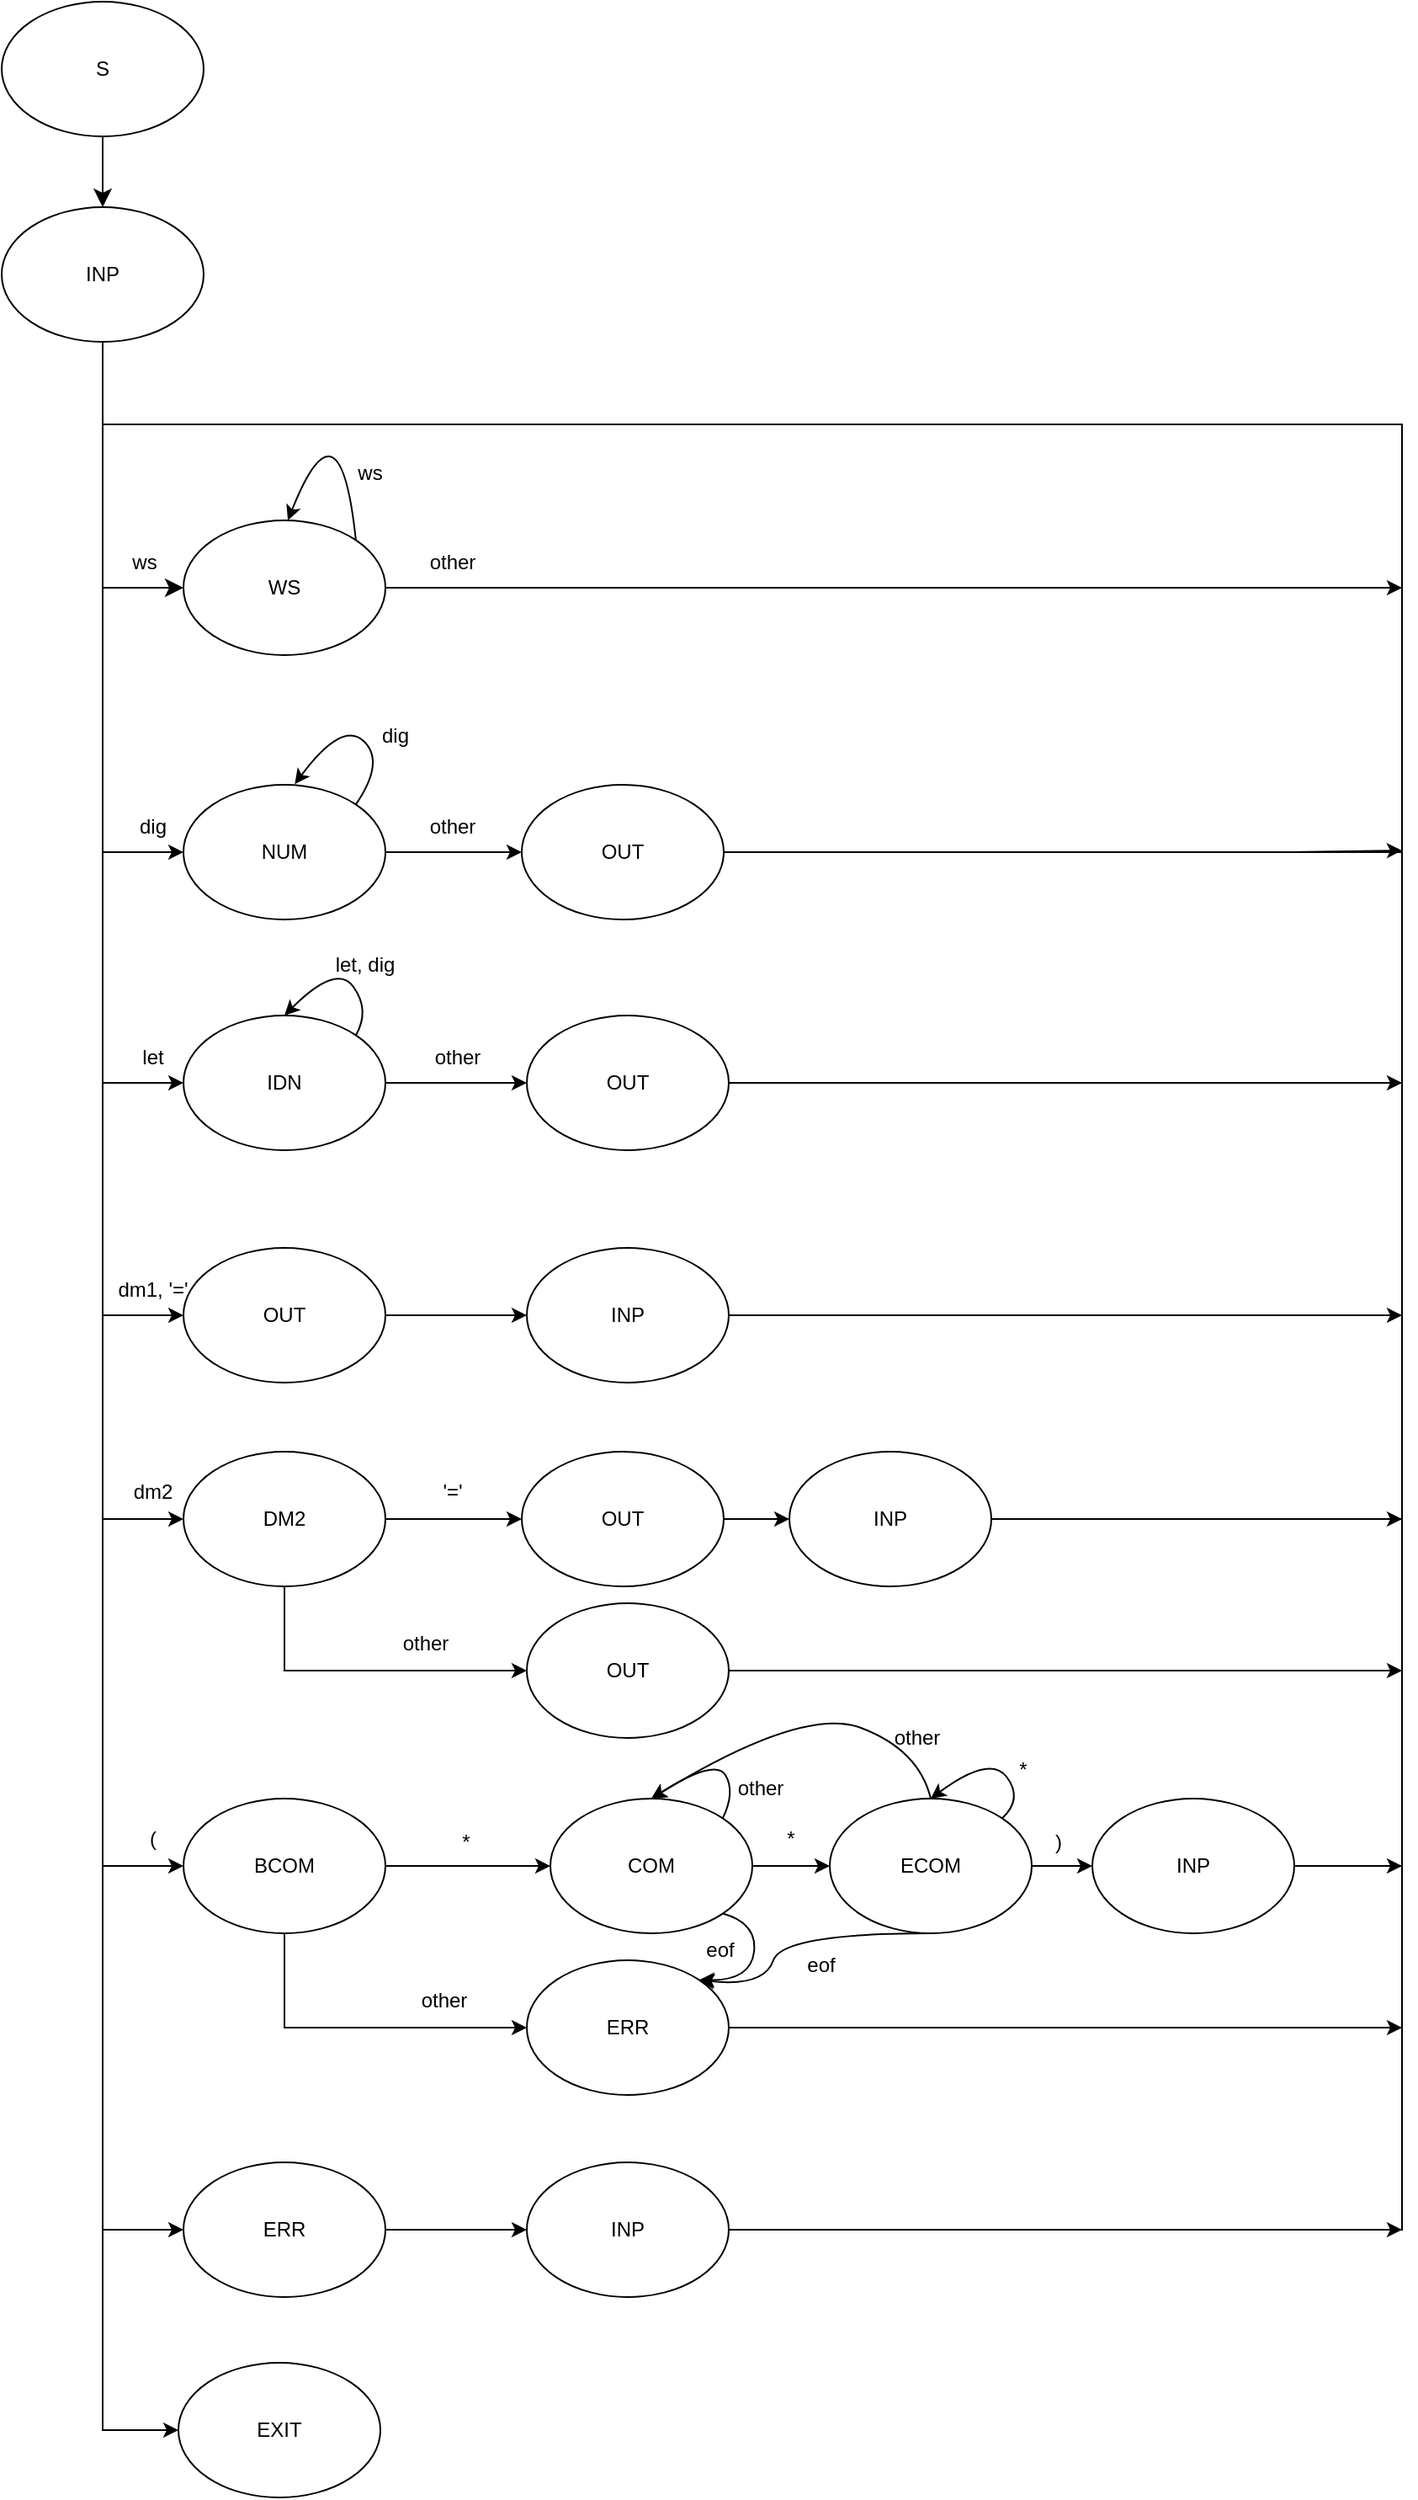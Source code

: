 <mxfile version="23.1.4" type="device">
  <diagram name="Страница — 1" id="F5ygFuCY3_iYbBYr6nGK">
    <mxGraphModel dx="1255" dy="1755" grid="0" gridSize="10" guides="1" tooltips="1" connect="1" arrows="1" fold="1" page="0" pageScale="1" pageWidth="827" pageHeight="1169" math="0" shadow="0">
      <root>
        <mxCell id="0" />
        <mxCell id="1" parent="0" />
        <mxCell id="9KP-3_sH3NF3V64rBJqt-1" value="S" style="ellipse;whiteSpace=wrap;html=1;" vertex="1" parent="1">
          <mxGeometry x="-32" y="-114" width="120" height="80" as="geometry" />
        </mxCell>
        <mxCell id="9KP-3_sH3NF3V64rBJqt-65" style="edgeStyle=orthogonalEdgeStyle;rounded=0;orthogonalLoop=1;jettySize=auto;html=1;entryX=0;entryY=0.5;entryDx=0;entryDy=0;" edge="1" parent="1" source="9KP-3_sH3NF3V64rBJqt-2" target="9KP-3_sH3NF3V64rBJqt-64">
          <mxGeometry relative="1" as="geometry" />
        </mxCell>
        <mxCell id="9KP-3_sH3NF3V64rBJqt-100" style="edgeStyle=orthogonalEdgeStyle;rounded=0;orthogonalLoop=1;jettySize=auto;html=1;exitX=0.5;exitY=1;exitDx=0;exitDy=0;entryX=0;entryY=0.5;entryDx=0;entryDy=0;" edge="1" parent="1" source="9KP-3_sH3NF3V64rBJqt-2" target="9KP-3_sH3NF3V64rBJqt-99">
          <mxGeometry relative="1" as="geometry" />
        </mxCell>
        <mxCell id="9KP-3_sH3NF3V64rBJqt-105" style="edgeStyle=orthogonalEdgeStyle;rounded=0;orthogonalLoop=1;jettySize=auto;html=1;exitX=0.5;exitY=1;exitDx=0;exitDy=0;entryX=0;entryY=0.5;entryDx=0;entryDy=0;" edge="1" parent="1" source="9KP-3_sH3NF3V64rBJqt-2" target="9KP-3_sH3NF3V64rBJqt-104">
          <mxGeometry relative="1" as="geometry" />
        </mxCell>
        <mxCell id="9KP-3_sH3NF3V64rBJqt-2" value="INP" style="ellipse;whiteSpace=wrap;html=1;" vertex="1" parent="1">
          <mxGeometry x="-32" y="8" width="120" height="80" as="geometry" />
        </mxCell>
        <mxCell id="9KP-3_sH3NF3V64rBJqt-3" value="" style="endArrow=classic;html=1;rounded=0;fontSize=12;startSize=8;endSize=8;exitX=0.5;exitY=1;exitDx=0;exitDy=0;entryX=0.5;entryY=0;entryDx=0;entryDy=0;" edge="1" parent="1" source="9KP-3_sH3NF3V64rBJqt-1" target="9KP-3_sH3NF3V64rBJqt-2">
          <mxGeometry width="50" height="50" relative="1" as="geometry">
            <mxPoint x="175" y="171" as="sourcePoint" />
            <mxPoint x="225" y="121" as="targetPoint" />
          </mxGeometry>
        </mxCell>
        <mxCell id="9KP-3_sH3NF3V64rBJqt-63" style="edgeStyle=orthogonalEdgeStyle;rounded=0;orthogonalLoop=1;jettySize=auto;html=1;entryX=0.5;entryY=1;entryDx=0;entryDy=0;exitX=1;exitY=0.5;exitDx=0;exitDy=0;endArrow=none;endFill=0;" edge="1" parent="1" source="9KP-3_sH3NF3V64rBJqt-5" target="9KP-3_sH3NF3V64rBJqt-2">
          <mxGeometry relative="1" as="geometry">
            <mxPoint x="635.0" y="163.111" as="targetPoint" />
            <Array as="points">
              <mxPoint x="800" y="234" />
              <mxPoint x="800" y="137" />
              <mxPoint x="28" y="137" />
            </Array>
          </mxGeometry>
        </mxCell>
        <mxCell id="9KP-3_sH3NF3V64rBJqt-5" value="WS" style="ellipse;whiteSpace=wrap;html=1;" vertex="1" parent="1">
          <mxGeometry x="76" y="194" width="120" height="80" as="geometry" />
        </mxCell>
        <mxCell id="9KP-3_sH3NF3V64rBJqt-7" value="" style="endArrow=classic;html=1;rounded=0;fontSize=12;startSize=8;endSize=8;entryX=0;entryY=0.5;entryDx=0;entryDy=0;exitX=0.5;exitY=1;exitDx=0;exitDy=0;" edge="1" parent="1" source="9KP-3_sH3NF3V64rBJqt-2" target="9KP-3_sH3NF3V64rBJqt-5">
          <mxGeometry width="50" height="50" relative="1" as="geometry">
            <mxPoint x="28" y="139" as="sourcePoint" />
            <mxPoint x="325" y="254" as="targetPoint" />
            <Array as="points">
              <mxPoint x="28" y="234" />
            </Array>
          </mxGeometry>
        </mxCell>
        <mxCell id="9KP-3_sH3NF3V64rBJqt-8" value="ws" style="text;html=1;align=center;verticalAlign=middle;whiteSpace=wrap;rounded=0;" vertex="1" parent="1">
          <mxGeometry x="23" y="204" width="60" height="30" as="geometry" />
        </mxCell>
        <mxCell id="9KP-3_sH3NF3V64rBJqt-10" value="" style="curved=1;endArrow=classic;html=1;rounded=0;exitX=1;exitY=0;exitDx=0;exitDy=0;entryX=0.517;entryY=0;entryDx=0;entryDy=0;entryPerimeter=0;" edge="1" parent="1" source="9KP-3_sH3NF3V64rBJqt-5" target="9KP-3_sH3NF3V64rBJqt-5">
          <mxGeometry width="50" height="50" relative="1" as="geometry">
            <mxPoint x="245" y="186" as="sourcePoint" />
            <mxPoint x="150" y="98" as="targetPoint" />
            <Array as="points">
              <mxPoint x="169" y="116" />
            </Array>
          </mxGeometry>
        </mxCell>
        <mxCell id="9KP-3_sH3NF3V64rBJqt-11" value="ws" style="text;html=1;align=center;verticalAlign=middle;whiteSpace=wrap;rounded=0;" vertex="1" parent="1">
          <mxGeometry x="157" y="151" width="60" height="30" as="geometry" />
        </mxCell>
        <mxCell id="9KP-3_sH3NF3V64rBJqt-14" value="other" style="text;html=1;align=center;verticalAlign=middle;whiteSpace=wrap;rounded=0;" vertex="1" parent="1">
          <mxGeometry x="206" y="204" width="60" height="30" as="geometry" />
        </mxCell>
        <mxCell id="9KP-3_sH3NF3V64rBJqt-17" value="NUM" style="ellipse;whiteSpace=wrap;html=1;" vertex="1" parent="1">
          <mxGeometry x="76" y="351" width="120" height="80" as="geometry" />
        </mxCell>
        <mxCell id="9KP-3_sH3NF3V64rBJqt-20" value="" style="endArrow=classic;html=1;rounded=0;exitX=0.5;exitY=1;exitDx=0;exitDy=0;entryX=0;entryY=0.5;entryDx=0;entryDy=0;" edge="1" parent="1" source="9KP-3_sH3NF3V64rBJqt-2" target="9KP-3_sH3NF3V64rBJqt-17">
          <mxGeometry width="50" height="50" relative="1" as="geometry">
            <mxPoint x="-54" y="329" as="sourcePoint" />
            <mxPoint x="10" y="417" as="targetPoint" />
            <Array as="points">
              <mxPoint x="28" y="391" />
            </Array>
          </mxGeometry>
        </mxCell>
        <mxCell id="9KP-3_sH3NF3V64rBJqt-21" value="dig" style="text;html=1;align=center;verticalAlign=middle;whiteSpace=wrap;rounded=0;" vertex="1" parent="1">
          <mxGeometry x="28" y="361" width="60" height="30" as="geometry" />
        </mxCell>
        <mxCell id="9KP-3_sH3NF3V64rBJqt-61" style="edgeStyle=orthogonalEdgeStyle;rounded=0;orthogonalLoop=1;jettySize=auto;html=1;entryX=0.5;entryY=1;entryDx=0;entryDy=0;exitX=1;exitY=0.5;exitDx=0;exitDy=0;endArrow=none;endFill=0;" edge="1" parent="1" source="9KP-3_sH3NF3V64rBJqt-22" target="9KP-3_sH3NF3V64rBJqt-2">
          <mxGeometry relative="1" as="geometry">
            <mxPoint x="761" y="391" as="targetPoint" />
            <Array as="points">
              <mxPoint x="800" y="391" />
              <mxPoint x="800" y="137" />
              <mxPoint x="28" y="137" />
            </Array>
          </mxGeometry>
        </mxCell>
        <mxCell id="9KP-3_sH3NF3V64rBJqt-22" value="OUT" style="ellipse;whiteSpace=wrap;html=1;" vertex="1" parent="1">
          <mxGeometry x="277" y="351" width="120" height="80" as="geometry" />
        </mxCell>
        <mxCell id="9KP-3_sH3NF3V64rBJqt-23" value="" style="endArrow=classic;html=1;rounded=0;exitX=1;exitY=0.5;exitDx=0;exitDy=0;entryX=0;entryY=0.5;entryDx=0;entryDy=0;" edge="1" parent="1" source="9KP-3_sH3NF3V64rBJqt-17" target="9KP-3_sH3NF3V64rBJqt-22">
          <mxGeometry width="50" height="50" relative="1" as="geometry">
            <mxPoint x="201" y="412" as="sourcePoint" />
            <mxPoint x="251" y="362" as="targetPoint" />
          </mxGeometry>
        </mxCell>
        <mxCell id="9KP-3_sH3NF3V64rBJqt-26" value="other" style="text;html=1;align=center;verticalAlign=middle;whiteSpace=wrap;rounded=0;" vertex="1" parent="1">
          <mxGeometry x="206" y="361" width="60" height="30" as="geometry" />
        </mxCell>
        <mxCell id="9KP-3_sH3NF3V64rBJqt-27" value="" style="curved=1;endArrow=classic;html=1;rounded=0;exitX=1;exitY=0;exitDx=0;exitDy=0;entryX=0.551;entryY=-0.004;entryDx=0;entryDy=0;entryPerimeter=0;" edge="1" parent="1" source="9KP-3_sH3NF3V64rBJqt-17" target="9KP-3_sH3NF3V64rBJqt-17">
          <mxGeometry width="50" height="50" relative="1" as="geometry">
            <mxPoint x="189" y="347" as="sourcePoint" />
            <mxPoint x="239" y="297" as="targetPoint" />
            <Array as="points">
              <mxPoint x="196" y="337" />
              <mxPoint x="170" y="313" />
            </Array>
          </mxGeometry>
        </mxCell>
        <mxCell id="9KP-3_sH3NF3V64rBJqt-28" value="dig" style="text;html=1;align=center;verticalAlign=middle;whiteSpace=wrap;rounded=0;" vertex="1" parent="1">
          <mxGeometry x="172" y="307" width="60" height="30" as="geometry" />
        </mxCell>
        <mxCell id="9KP-3_sH3NF3V64rBJqt-29" value="IDN" style="ellipse;whiteSpace=wrap;html=1;" vertex="1" parent="1">
          <mxGeometry x="76" y="488" width="120" height="80" as="geometry" />
        </mxCell>
        <mxCell id="9KP-3_sH3NF3V64rBJqt-30" value="" style="endArrow=classic;html=1;rounded=0;entryX=0;entryY=0.5;entryDx=0;entryDy=0;exitX=0.5;exitY=1;exitDx=0;exitDy=0;" edge="1" parent="1" source="9KP-3_sH3NF3V64rBJqt-2" target="9KP-3_sH3NF3V64rBJqt-29">
          <mxGeometry width="50" height="50" relative="1" as="geometry">
            <mxPoint x="-59" y="488" as="sourcePoint" />
            <mxPoint x="-9" y="438" as="targetPoint" />
            <Array as="points">
              <mxPoint x="28" y="528" />
            </Array>
          </mxGeometry>
        </mxCell>
        <mxCell id="9KP-3_sH3NF3V64rBJqt-62" style="edgeStyle=orthogonalEdgeStyle;rounded=0;orthogonalLoop=1;jettySize=auto;html=1;entryX=0.5;entryY=1;entryDx=0;entryDy=0;endArrow=none;endFill=0;" edge="1" parent="1" source="9KP-3_sH3NF3V64rBJqt-31" target="9KP-3_sH3NF3V64rBJqt-2">
          <mxGeometry relative="1" as="geometry">
            <mxPoint x="761" y="528" as="targetPoint" />
            <Array as="points">
              <mxPoint x="800" y="528" />
              <mxPoint x="800" y="137" />
              <mxPoint x="28" y="137" />
            </Array>
          </mxGeometry>
        </mxCell>
        <mxCell id="9KP-3_sH3NF3V64rBJqt-31" value="OUT" style="ellipse;whiteSpace=wrap;html=1;" vertex="1" parent="1">
          <mxGeometry x="280" y="488" width="120" height="80" as="geometry" />
        </mxCell>
        <mxCell id="9KP-3_sH3NF3V64rBJqt-32" value="other" style="text;html=1;align=center;verticalAlign=middle;whiteSpace=wrap;rounded=0;" vertex="1" parent="1">
          <mxGeometry x="209" y="498" width="60" height="30" as="geometry" />
        </mxCell>
        <mxCell id="9KP-3_sH3NF3V64rBJqt-33" value="" style="endArrow=classic;html=1;rounded=0;exitX=1;exitY=0.5;exitDx=0;exitDy=0;entryX=0;entryY=0.5;entryDx=0;entryDy=0;" edge="1" parent="1" source="9KP-3_sH3NF3V64rBJqt-29" target="9KP-3_sH3NF3V64rBJqt-31">
          <mxGeometry width="50" height="50" relative="1" as="geometry">
            <mxPoint x="188" y="581" as="sourcePoint" />
            <mxPoint x="269" y="581" as="targetPoint" />
          </mxGeometry>
        </mxCell>
        <mxCell id="9KP-3_sH3NF3V64rBJqt-34" value="let" style="text;html=1;align=center;verticalAlign=middle;whiteSpace=wrap;rounded=0;" vertex="1" parent="1">
          <mxGeometry x="28" y="498" width="60" height="30" as="geometry" />
        </mxCell>
        <mxCell id="9KP-3_sH3NF3V64rBJqt-35" value="" style="curved=1;endArrow=classic;html=1;rounded=0;exitX=1;exitY=0;exitDx=0;exitDy=0;entryX=0.5;entryY=0;entryDx=0;entryDy=0;" edge="1" parent="1" source="9KP-3_sH3NF3V64rBJqt-29" target="9KP-3_sH3NF3V64rBJqt-29">
          <mxGeometry width="50" height="50" relative="1" as="geometry">
            <mxPoint x="177" y="488" as="sourcePoint" />
            <mxPoint x="227" y="438" as="targetPoint" />
            <Array as="points">
              <mxPoint x="187" y="485" />
              <mxPoint x="167" y="457" />
            </Array>
          </mxGeometry>
        </mxCell>
        <mxCell id="9KP-3_sH3NF3V64rBJqt-36" value="let, dig" style="text;html=1;align=center;verticalAlign=middle;whiteSpace=wrap;rounded=0;" vertex="1" parent="1">
          <mxGeometry x="154" y="443" width="60" height="29" as="geometry" />
        </mxCell>
        <mxCell id="9KP-3_sH3NF3V64rBJqt-40" value="OUT" style="ellipse;whiteSpace=wrap;html=1;" vertex="1" parent="1">
          <mxGeometry x="76" y="626" width="120" height="80" as="geometry" />
        </mxCell>
        <mxCell id="9KP-3_sH3NF3V64rBJqt-60" style="edgeStyle=orthogonalEdgeStyle;rounded=0;orthogonalLoop=1;jettySize=auto;html=1;entryX=0.5;entryY=1;entryDx=0;entryDy=0;endArrow=none;endFill=0;" edge="1" parent="1" source="9KP-3_sH3NF3V64rBJqt-41" target="9KP-3_sH3NF3V64rBJqt-2">
          <mxGeometry relative="1" as="geometry">
            <mxPoint x="765" y="666" as="targetPoint" />
            <Array as="points">
              <mxPoint x="800" y="666" />
              <mxPoint x="800" y="137" />
              <mxPoint x="28" y="137" />
            </Array>
          </mxGeometry>
        </mxCell>
        <mxCell id="9KP-3_sH3NF3V64rBJqt-41" value="INP" style="ellipse;whiteSpace=wrap;html=1;" vertex="1" parent="1">
          <mxGeometry x="280" y="626" width="120" height="80" as="geometry" />
        </mxCell>
        <mxCell id="9KP-3_sH3NF3V64rBJqt-42" value="" style="endArrow=classic;html=1;rounded=0;entryX=0;entryY=0.5;entryDx=0;entryDy=0;exitX=0.5;exitY=1;exitDx=0;exitDy=0;" edge="1" parent="1" source="9KP-3_sH3NF3V64rBJqt-2" target="9KP-3_sH3NF3V64rBJqt-40">
          <mxGeometry width="50" height="50" relative="1" as="geometry">
            <mxPoint x="-29" y="453" as="sourcePoint" />
            <mxPoint x="16" y="641" as="targetPoint" />
            <Array as="points">
              <mxPoint x="28" y="666" />
            </Array>
          </mxGeometry>
        </mxCell>
        <mxCell id="9KP-3_sH3NF3V64rBJqt-43" value="dm1, &#39;=&#39;" style="text;html=1;align=center;verticalAlign=middle;whiteSpace=wrap;rounded=0;" vertex="1" parent="1">
          <mxGeometry x="28" y="636" width="60" height="30" as="geometry" />
        </mxCell>
        <mxCell id="9KP-3_sH3NF3V64rBJqt-44" value="" style="endArrow=classic;html=1;rounded=0;exitX=1;exitY=0.5;exitDx=0;exitDy=0;entryX=0;entryY=0.5;entryDx=0;entryDy=0;" edge="1" parent="1" source="9KP-3_sH3NF3V64rBJqt-40" target="9KP-3_sH3NF3V64rBJqt-41">
          <mxGeometry width="50" height="50" relative="1" as="geometry">
            <mxPoint x="208" y="610" as="sourcePoint" />
            <mxPoint x="258" y="560" as="targetPoint" />
          </mxGeometry>
        </mxCell>
        <mxCell id="9KP-3_sH3NF3V64rBJqt-46" value="DM2" style="ellipse;whiteSpace=wrap;html=1;" vertex="1" parent="1">
          <mxGeometry x="76" y="747" width="120" height="80" as="geometry" />
        </mxCell>
        <mxCell id="9KP-3_sH3NF3V64rBJqt-47" value="" style="endArrow=classic;html=1;rounded=0;exitX=1;exitY=0.5;exitDx=0;exitDy=0;entryX=0;entryY=0.5;entryDx=0;entryDy=0;" edge="1" parent="1" source="9KP-3_sH3NF3V64rBJqt-46" target="9KP-3_sH3NF3V64rBJqt-51">
          <mxGeometry width="50" height="50" relative="1" as="geometry">
            <mxPoint x="201" y="790" as="sourcePoint" />
            <mxPoint x="266" y="787" as="targetPoint" />
          </mxGeometry>
        </mxCell>
        <mxCell id="9KP-3_sH3NF3V64rBJqt-48" value="" style="endArrow=classic;html=1;rounded=0;entryX=0;entryY=0.5;entryDx=0;entryDy=0;exitX=0.5;exitY=1;exitDx=0;exitDy=0;" edge="1" parent="1" source="9KP-3_sH3NF3V64rBJqt-2" target="9KP-3_sH3NF3V64rBJqt-46">
          <mxGeometry width="50" height="50" relative="1" as="geometry">
            <mxPoint x="12" y="682" as="sourcePoint" />
            <mxPoint x="18" y="708" as="targetPoint" />
            <Array as="points">
              <mxPoint x="28" y="787" />
            </Array>
          </mxGeometry>
        </mxCell>
        <mxCell id="9KP-3_sH3NF3V64rBJqt-49" value="dm2" style="text;html=1;align=center;verticalAlign=middle;whiteSpace=wrap;rounded=0;" vertex="1" parent="1">
          <mxGeometry x="28" y="756" width="60" height="30" as="geometry" />
        </mxCell>
        <mxCell id="9KP-3_sH3NF3V64rBJqt-50" value="&#39;=&#39;" style="text;html=1;align=center;verticalAlign=middle;whiteSpace=wrap;rounded=0;" vertex="1" parent="1">
          <mxGeometry x="206" y="756" width="60" height="30" as="geometry" />
        </mxCell>
        <mxCell id="9KP-3_sH3NF3V64rBJqt-51" value="OUT" style="ellipse;whiteSpace=wrap;html=1;" vertex="1" parent="1">
          <mxGeometry x="277" y="747" width="120" height="80" as="geometry" />
        </mxCell>
        <mxCell id="9KP-3_sH3NF3V64rBJqt-59" style="edgeStyle=orthogonalEdgeStyle;rounded=0;orthogonalLoop=1;jettySize=auto;html=1;entryX=0.5;entryY=1;entryDx=0;entryDy=0;endArrow=none;endFill=0;" edge="1" parent="1" source="9KP-3_sH3NF3V64rBJqt-52" target="9KP-3_sH3NF3V64rBJqt-2">
          <mxGeometry relative="1" as="geometry">
            <mxPoint x="765" y="877" as="targetPoint" />
            <Array as="points">
              <mxPoint x="800" y="877" />
              <mxPoint x="800" y="137" />
              <mxPoint x="28" y="137" />
            </Array>
          </mxGeometry>
        </mxCell>
        <mxCell id="9KP-3_sH3NF3V64rBJqt-52" value="OUT" style="ellipse;whiteSpace=wrap;html=1;" vertex="1" parent="1">
          <mxGeometry x="280" y="837" width="120" height="80" as="geometry" />
        </mxCell>
        <mxCell id="9KP-3_sH3NF3V64rBJqt-53" value="" style="endArrow=classic;html=1;rounded=0;entryX=0;entryY=0.5;entryDx=0;entryDy=0;exitX=0.5;exitY=1;exitDx=0;exitDy=0;" edge="1" parent="1" source="9KP-3_sH3NF3V64rBJqt-46" target="9KP-3_sH3NF3V64rBJqt-52">
          <mxGeometry width="50" height="50" relative="1" as="geometry">
            <mxPoint x="188" y="905" as="sourcePoint" />
            <mxPoint x="238" y="855" as="targetPoint" />
            <Array as="points">
              <mxPoint x="136" y="877" />
            </Array>
          </mxGeometry>
        </mxCell>
        <mxCell id="9KP-3_sH3NF3V64rBJqt-54" value="other" style="text;html=1;align=center;verticalAlign=middle;whiteSpace=wrap;rounded=0;" vertex="1" parent="1">
          <mxGeometry x="190" y="846" width="60" height="30" as="geometry" />
        </mxCell>
        <mxCell id="9KP-3_sH3NF3V64rBJqt-58" style="edgeStyle=orthogonalEdgeStyle;rounded=0;orthogonalLoop=1;jettySize=auto;html=1;entryX=0.5;entryY=1;entryDx=0;entryDy=0;endArrow=none;endFill=0;" edge="1" parent="1" source="9KP-3_sH3NF3V64rBJqt-55" target="9KP-3_sH3NF3V64rBJqt-2">
          <mxGeometry relative="1" as="geometry">
            <mxPoint x="759" y="787" as="targetPoint" />
            <Array as="points">
              <mxPoint x="800" y="787" />
              <mxPoint x="800" y="137" />
              <mxPoint x="28" y="137" />
            </Array>
          </mxGeometry>
        </mxCell>
        <mxCell id="9KP-3_sH3NF3V64rBJqt-55" value="INP" style="ellipse;whiteSpace=wrap;html=1;" vertex="1" parent="1">
          <mxGeometry x="436" y="747" width="120" height="80" as="geometry" />
        </mxCell>
        <mxCell id="9KP-3_sH3NF3V64rBJqt-56" value="" style="endArrow=classic;html=1;rounded=0;exitX=1;exitY=0.5;exitDx=0;exitDy=0;entryX=0;entryY=0.5;entryDx=0;entryDy=0;" edge="1" parent="1" source="9KP-3_sH3NF3V64rBJqt-51" target="9KP-3_sH3NF3V64rBJqt-55">
          <mxGeometry width="50" height="50" relative="1" as="geometry">
            <mxPoint x="379" y="740" as="sourcePoint" />
            <mxPoint x="429" y="690" as="targetPoint" />
          </mxGeometry>
        </mxCell>
        <mxCell id="9KP-3_sH3NF3V64rBJqt-68" style="edgeStyle=orthogonalEdgeStyle;rounded=0;orthogonalLoop=1;jettySize=auto;html=1;exitX=1;exitY=0.5;exitDx=0;exitDy=0;entryX=0;entryY=0.5;entryDx=0;entryDy=0;" edge="1" parent="1" source="9KP-3_sH3NF3V64rBJqt-64" target="9KP-3_sH3NF3V64rBJqt-77">
          <mxGeometry relative="1" as="geometry">
            <mxPoint x="280.0" y="993" as="targetPoint" />
          </mxGeometry>
        </mxCell>
        <mxCell id="9KP-3_sH3NF3V64rBJqt-70" style="edgeStyle=orthogonalEdgeStyle;rounded=0;orthogonalLoop=1;jettySize=auto;html=1;entryX=0;entryY=0.5;entryDx=0;entryDy=0;exitX=0.5;exitY=1;exitDx=0;exitDy=0;" edge="1" parent="1" source="9KP-3_sH3NF3V64rBJqt-64" target="9KP-3_sH3NF3V64rBJqt-69">
          <mxGeometry relative="1" as="geometry" />
        </mxCell>
        <mxCell id="9KP-3_sH3NF3V64rBJqt-64" value="BCOM" style="ellipse;whiteSpace=wrap;html=1;" vertex="1" parent="1">
          <mxGeometry x="76" y="953" width="120" height="80" as="geometry" />
        </mxCell>
        <mxCell id="9KP-3_sH3NF3V64rBJqt-66" value="(" style="text;html=1;align=center;verticalAlign=middle;whiteSpace=wrap;rounded=0;" vertex="1" parent="1">
          <mxGeometry x="28" y="962" width="60" height="30" as="geometry" />
        </mxCell>
        <mxCell id="9KP-3_sH3NF3V64rBJqt-74" style="edgeStyle=orthogonalEdgeStyle;rounded=0;orthogonalLoop=1;jettySize=auto;html=1;entryX=0.5;entryY=1;entryDx=0;entryDy=0;endArrow=none;endFill=0;" edge="1" parent="1" source="9KP-3_sH3NF3V64rBJqt-69" target="9KP-3_sH3NF3V64rBJqt-2">
          <mxGeometry relative="1" as="geometry">
            <mxPoint x="850" y="676" as="targetPoint" />
            <Array as="points">
              <mxPoint x="800" y="1089" />
              <mxPoint x="800" y="137" />
              <mxPoint x="28" y="137" />
            </Array>
          </mxGeometry>
        </mxCell>
        <mxCell id="9KP-3_sH3NF3V64rBJqt-69" value="ERR" style="ellipse;whiteSpace=wrap;html=1;" vertex="1" parent="1">
          <mxGeometry x="280" y="1049" width="120" height="80" as="geometry" />
        </mxCell>
        <mxCell id="9KP-3_sH3NF3V64rBJqt-71" value="*" style="text;html=1;align=center;verticalAlign=middle;whiteSpace=wrap;rounded=0;" vertex="1" parent="1">
          <mxGeometry x="214" y="964" width="60" height="30" as="geometry" />
        </mxCell>
        <mxCell id="9KP-3_sH3NF3V64rBJqt-72" value="other" style="text;html=1;align=center;verticalAlign=middle;whiteSpace=wrap;rounded=0;" vertex="1" parent="1">
          <mxGeometry x="201" y="1058" width="60" height="30" as="geometry" />
        </mxCell>
        <mxCell id="9KP-3_sH3NF3V64rBJqt-83" style="edgeStyle=orthogonalEdgeStyle;rounded=0;orthogonalLoop=1;jettySize=auto;html=1;exitX=1;exitY=0.5;exitDx=0;exitDy=0;entryX=0;entryY=0.5;entryDx=0;entryDy=0;" edge="1" parent="1" source="9KP-3_sH3NF3V64rBJqt-77" target="9KP-3_sH3NF3V64rBJqt-82">
          <mxGeometry relative="1" as="geometry" />
        </mxCell>
        <mxCell id="9KP-3_sH3NF3V64rBJqt-77" value="COM" style="ellipse;whiteSpace=wrap;html=1;" vertex="1" parent="1">
          <mxGeometry x="294" y="953" width="120" height="80" as="geometry" />
        </mxCell>
        <mxCell id="9KP-3_sH3NF3V64rBJqt-80" value="" style="curved=1;endArrow=classic;html=1;rounded=0;exitX=1;exitY=0;exitDx=0;exitDy=0;entryX=0.5;entryY=0;entryDx=0;entryDy=0;" edge="1" parent="1" source="9KP-3_sH3NF3V64rBJqt-77" target="9KP-3_sH3NF3V64rBJqt-77">
          <mxGeometry width="50" height="50" relative="1" as="geometry">
            <mxPoint x="410" y="959" as="sourcePoint" />
            <mxPoint x="460" y="909" as="targetPoint" />
            <Array as="points">
              <mxPoint x="404" y="949" />
              <mxPoint x="392" y="929" />
            </Array>
          </mxGeometry>
        </mxCell>
        <mxCell id="9KP-3_sH3NF3V64rBJqt-81" value="other" style="text;html=1;align=center;verticalAlign=middle;whiteSpace=wrap;rounded=0;" vertex="1" parent="1">
          <mxGeometry x="389" y="932" width="60" height="30" as="geometry" />
        </mxCell>
        <mxCell id="9KP-3_sH3NF3V64rBJqt-86" style="edgeStyle=orthogonalEdgeStyle;rounded=0;orthogonalLoop=1;jettySize=auto;html=1;exitX=1;exitY=0.5;exitDx=0;exitDy=0;entryX=0;entryY=0.5;entryDx=0;entryDy=0;" edge="1" parent="1" source="9KP-3_sH3NF3V64rBJqt-82" target="9KP-3_sH3NF3V64rBJqt-85">
          <mxGeometry relative="1" as="geometry" />
        </mxCell>
        <mxCell id="9KP-3_sH3NF3V64rBJqt-82" value="ECOM" style="ellipse;whiteSpace=wrap;html=1;" vertex="1" parent="1">
          <mxGeometry x="460" y="953" width="120" height="80" as="geometry" />
        </mxCell>
        <mxCell id="9KP-3_sH3NF3V64rBJqt-84" value="*" style="text;html=1;align=center;verticalAlign=middle;whiteSpace=wrap;rounded=0;" vertex="1" parent="1">
          <mxGeometry x="407" y="962" width="60" height="30" as="geometry" />
        </mxCell>
        <mxCell id="9KP-3_sH3NF3V64rBJqt-98" style="edgeStyle=orthogonalEdgeStyle;rounded=0;orthogonalLoop=1;jettySize=auto;html=1;exitX=1;exitY=0.5;exitDx=0;exitDy=0;entryX=0.5;entryY=1;entryDx=0;entryDy=0;endArrow=none;endFill=0;" edge="1" parent="1" source="9KP-3_sH3NF3V64rBJqt-85" target="9KP-3_sH3NF3V64rBJqt-2">
          <mxGeometry relative="1" as="geometry">
            <mxPoint x="762.647" y="993.412" as="targetPoint" />
            <Array as="points">
              <mxPoint x="800" y="993" />
              <mxPoint x="800" y="137" />
              <mxPoint x="28" y="137" />
            </Array>
          </mxGeometry>
        </mxCell>
        <mxCell id="9KP-3_sH3NF3V64rBJqt-85" value="INP" style="ellipse;whiteSpace=wrap;html=1;" vertex="1" parent="1">
          <mxGeometry x="616" y="953" width="120" height="80" as="geometry" />
        </mxCell>
        <mxCell id="9KP-3_sH3NF3V64rBJqt-87" value=")" style="text;html=1;align=center;verticalAlign=middle;whiteSpace=wrap;rounded=0;" vertex="1" parent="1">
          <mxGeometry x="566" y="964" width="60" height="30" as="geometry" />
        </mxCell>
        <mxCell id="9KP-3_sH3NF3V64rBJqt-89" value="" style="curved=1;endArrow=classic;html=1;rounded=0;exitX=0.5;exitY=0;exitDx=0;exitDy=0;entryX=0.5;entryY=0;entryDx=0;entryDy=0;" edge="1" parent="1" source="9KP-3_sH3NF3V64rBJqt-82" target="9KP-3_sH3NF3V64rBJqt-77">
          <mxGeometry width="50" height="50" relative="1" as="geometry">
            <mxPoint x="526" y="946" as="sourcePoint" />
            <mxPoint x="576" y="896" as="targetPoint" />
            <Array as="points">
              <mxPoint x="513" y="924" />
              <mxPoint x="444" y="898" />
            </Array>
          </mxGeometry>
        </mxCell>
        <mxCell id="9KP-3_sH3NF3V64rBJqt-90" value="other" style="text;html=1;align=center;verticalAlign=middle;whiteSpace=wrap;rounded=0;" vertex="1" parent="1">
          <mxGeometry x="482" y="902" width="60" height="30" as="geometry" />
        </mxCell>
        <mxCell id="9KP-3_sH3NF3V64rBJqt-91" value="" style="curved=1;endArrow=classic;html=1;rounded=0;exitX=1;exitY=0;exitDx=0;exitDy=0;entryX=0.5;entryY=0;entryDx=0;entryDy=0;" edge="1" parent="1" source="9KP-3_sH3NF3V64rBJqt-82" target="9KP-3_sH3NF3V64rBJqt-82">
          <mxGeometry width="50" height="50" relative="1" as="geometry">
            <mxPoint x="566" y="950" as="sourcePoint" />
            <mxPoint x="616" y="900" as="targetPoint" />
            <Array as="points">
              <mxPoint x="575" y="953" />
              <mxPoint x="555" y="927" />
            </Array>
          </mxGeometry>
        </mxCell>
        <mxCell id="9KP-3_sH3NF3V64rBJqt-92" value="*" style="text;html=1;align=center;verticalAlign=middle;whiteSpace=wrap;rounded=0;" vertex="1" parent="1">
          <mxGeometry x="545" y="921" width="60" height="30" as="geometry" />
        </mxCell>
        <mxCell id="9KP-3_sH3NF3V64rBJqt-93" value="" style="curved=1;endArrow=classic;html=1;rounded=0;exitX=1;exitY=1;exitDx=0;exitDy=0;entryX=1;entryY=0;entryDx=0;entryDy=0;" edge="1" parent="1" source="9KP-3_sH3NF3V64rBJqt-77" target="9KP-3_sH3NF3V64rBJqt-69">
          <mxGeometry width="50" height="50" relative="1" as="geometry">
            <mxPoint x="417" y="1079" as="sourcePoint" />
            <mxPoint x="467" y="1029" as="targetPoint" />
            <Array as="points">
              <mxPoint x="417" y="1027" />
              <mxPoint x="413" y="1061" />
            </Array>
          </mxGeometry>
        </mxCell>
        <mxCell id="9KP-3_sH3NF3V64rBJqt-95" value="eof" style="text;html=1;align=center;verticalAlign=middle;whiteSpace=wrap;rounded=0;" vertex="1" parent="1">
          <mxGeometry x="365" y="1028" width="60" height="30" as="geometry" />
        </mxCell>
        <mxCell id="9KP-3_sH3NF3V64rBJqt-96" value="" style="curved=1;endArrow=classic;html=1;rounded=0;entryX=1;entryY=0;entryDx=0;entryDy=0;exitX=0.5;exitY=1;exitDx=0;exitDy=0;" edge="1" parent="1" source="9KP-3_sH3NF3V64rBJqt-82" target="9KP-3_sH3NF3V64rBJqt-69">
          <mxGeometry width="50" height="50" relative="1" as="geometry">
            <mxPoint x="425" y="1074" as="sourcePoint" />
            <mxPoint x="475" y="1024" as="targetPoint" />
            <Array as="points">
              <mxPoint x="432" y="1033" />
              <mxPoint x="421" y="1065" />
            </Array>
          </mxGeometry>
        </mxCell>
        <mxCell id="9KP-3_sH3NF3V64rBJqt-97" value="eof" style="text;html=1;align=center;verticalAlign=middle;whiteSpace=wrap;rounded=0;" vertex="1" parent="1">
          <mxGeometry x="425" y="1037" width="60" height="30" as="geometry" />
        </mxCell>
        <mxCell id="9KP-3_sH3NF3V64rBJqt-102" style="edgeStyle=orthogonalEdgeStyle;rounded=0;orthogonalLoop=1;jettySize=auto;html=1;exitX=1;exitY=0.5;exitDx=0;exitDy=0;entryX=0;entryY=0.5;entryDx=0;entryDy=0;" edge="1" parent="1" source="9KP-3_sH3NF3V64rBJqt-99" target="9KP-3_sH3NF3V64rBJqt-101">
          <mxGeometry relative="1" as="geometry" />
        </mxCell>
        <mxCell id="9KP-3_sH3NF3V64rBJqt-99" value="ERR" style="ellipse;whiteSpace=wrap;html=1;" vertex="1" parent="1">
          <mxGeometry x="76" y="1169" width="120" height="80" as="geometry" />
        </mxCell>
        <mxCell id="9KP-3_sH3NF3V64rBJqt-103" style="edgeStyle=orthogonalEdgeStyle;rounded=0;orthogonalLoop=1;jettySize=auto;html=1;exitX=1;exitY=0.5;exitDx=0;exitDy=0;entryX=0.5;entryY=1;entryDx=0;entryDy=0;endArrow=none;endFill=0;" edge="1" parent="1" source="9KP-3_sH3NF3V64rBJqt-101" target="9KP-3_sH3NF3V64rBJqt-2">
          <mxGeometry relative="1" as="geometry">
            <mxPoint x="766" y="1210" as="targetPoint" />
            <Array as="points">
              <mxPoint x="800" y="1209" />
              <mxPoint x="800" y="137" />
              <mxPoint x="28" y="137" />
            </Array>
          </mxGeometry>
        </mxCell>
        <mxCell id="9KP-3_sH3NF3V64rBJqt-101" value="INP" style="ellipse;whiteSpace=wrap;html=1;" vertex="1" parent="1">
          <mxGeometry x="280" y="1169" width="120" height="80" as="geometry" />
        </mxCell>
        <mxCell id="9KP-3_sH3NF3V64rBJqt-104" value="EXIT" style="ellipse;whiteSpace=wrap;html=1;" vertex="1" parent="1">
          <mxGeometry x="73" y="1288" width="120" height="80" as="geometry" />
        </mxCell>
        <mxCell id="9KP-3_sH3NF3V64rBJqt-107" value="" style="endArrow=classic;html=1;rounded=0;" edge="1" parent="1">
          <mxGeometry width="50" height="50" relative="1" as="geometry">
            <mxPoint x="719" y="234" as="sourcePoint" />
            <mxPoint x="800" y="234" as="targetPoint" />
          </mxGeometry>
        </mxCell>
        <mxCell id="9KP-3_sH3NF3V64rBJqt-108" value="" style="endArrow=classic;html=1;rounded=0;" edge="1" parent="1">
          <mxGeometry width="50" height="50" relative="1" as="geometry">
            <mxPoint x="734" y="391" as="sourcePoint" />
            <mxPoint x="800" y="390" as="targetPoint" />
          </mxGeometry>
        </mxCell>
        <mxCell id="9KP-3_sH3NF3V64rBJqt-109" value="" style="endArrow=classic;html=1;rounded=0;" edge="1" parent="1">
          <mxGeometry width="50" height="50" relative="1" as="geometry">
            <mxPoint x="737" y="528" as="sourcePoint" />
            <mxPoint x="800" y="528" as="targetPoint" />
          </mxGeometry>
        </mxCell>
        <mxCell id="9KP-3_sH3NF3V64rBJqt-110" value="" style="endArrow=classic;html=1;rounded=0;" edge="1" parent="1">
          <mxGeometry width="50" height="50" relative="1" as="geometry">
            <mxPoint x="744" y="666" as="sourcePoint" />
            <mxPoint x="800" y="666" as="targetPoint" />
          </mxGeometry>
        </mxCell>
        <mxCell id="9KP-3_sH3NF3V64rBJqt-111" value="" style="endArrow=classic;html=1;rounded=0;" edge="1" parent="1">
          <mxGeometry width="50" height="50" relative="1" as="geometry">
            <mxPoint x="761" y="787" as="sourcePoint" />
            <mxPoint x="800" y="787" as="targetPoint" />
          </mxGeometry>
        </mxCell>
        <mxCell id="9KP-3_sH3NF3V64rBJqt-112" value="" style="endArrow=classic;html=1;rounded=0;" edge="1" parent="1">
          <mxGeometry width="50" height="50" relative="1" as="geometry">
            <mxPoint x="762" y="877" as="sourcePoint" />
            <mxPoint x="800" y="877" as="targetPoint" />
          </mxGeometry>
        </mxCell>
        <mxCell id="9KP-3_sH3NF3V64rBJqt-113" value="" style="endArrow=classic;html=1;rounded=0;" edge="1" parent="1">
          <mxGeometry width="50" height="50" relative="1" as="geometry">
            <mxPoint x="771" y="993" as="sourcePoint" />
            <mxPoint x="800" y="993" as="targetPoint" />
          </mxGeometry>
        </mxCell>
        <mxCell id="9KP-3_sH3NF3V64rBJqt-114" value="" style="endArrow=classic;html=1;rounded=0;" edge="1" parent="1">
          <mxGeometry width="50" height="50" relative="1" as="geometry">
            <mxPoint x="777" y="1089" as="sourcePoint" />
            <mxPoint x="800" y="1089" as="targetPoint" />
          </mxGeometry>
        </mxCell>
        <mxCell id="9KP-3_sH3NF3V64rBJqt-115" value="" style="endArrow=classic;html=1;rounded=0;" edge="1" parent="1">
          <mxGeometry width="50" height="50" relative="1" as="geometry">
            <mxPoint x="753" y="1209" as="sourcePoint" />
            <mxPoint x="800" y="1209" as="targetPoint" />
          </mxGeometry>
        </mxCell>
      </root>
    </mxGraphModel>
  </diagram>
</mxfile>
